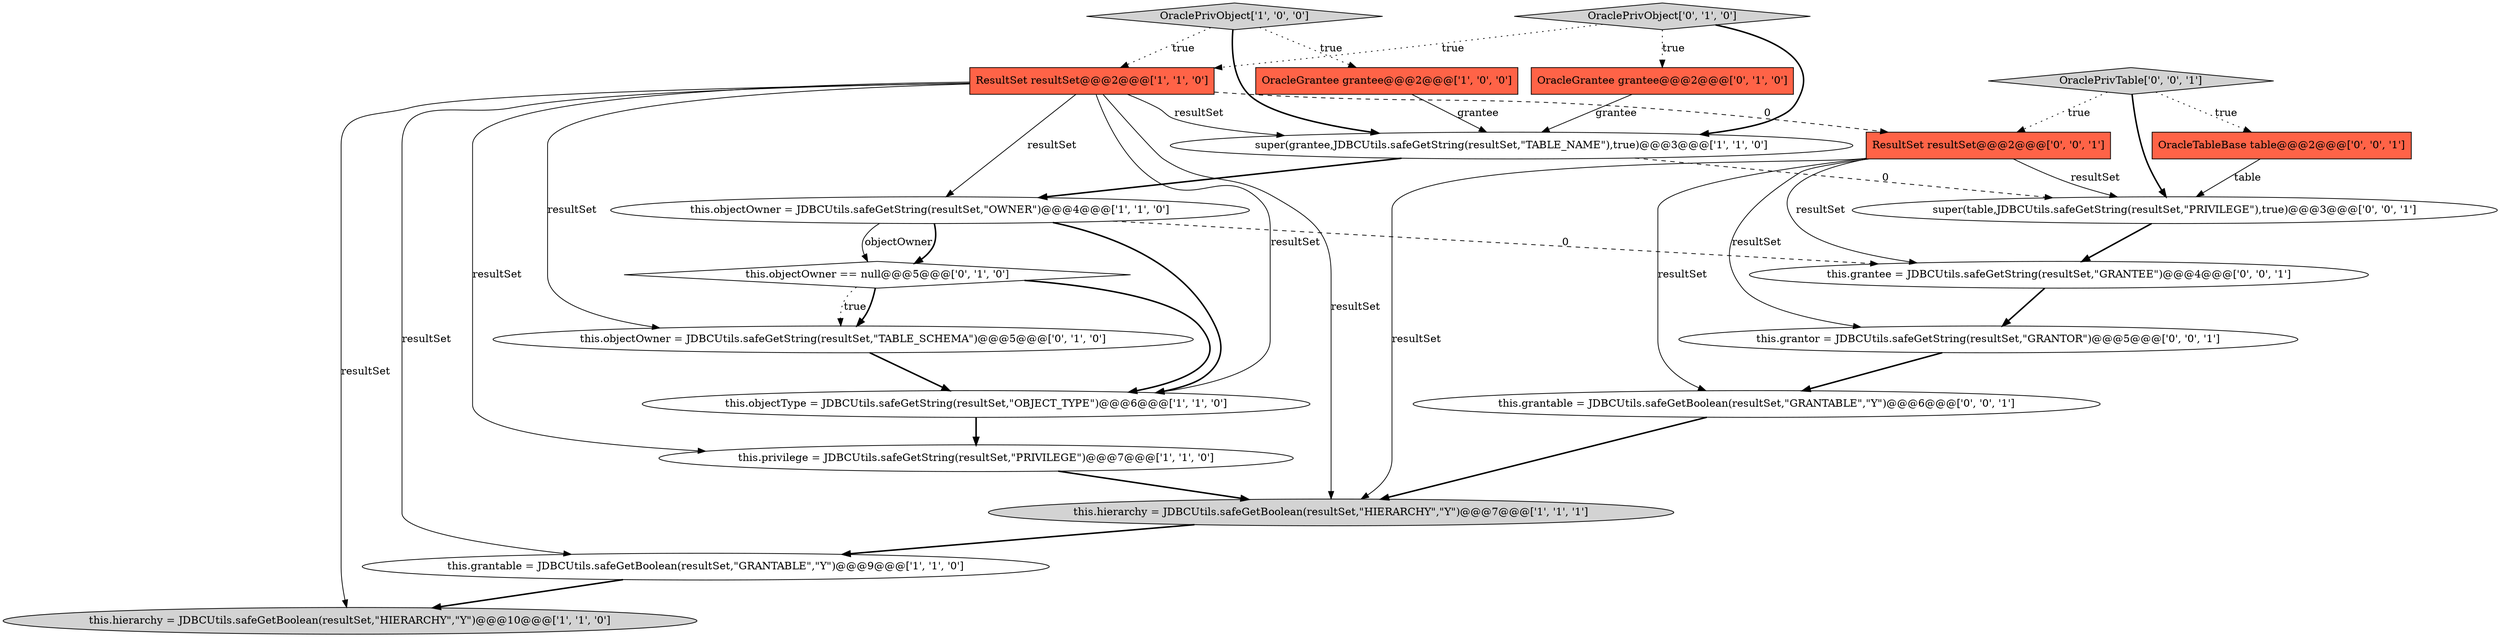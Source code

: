 digraph {
3 [style = filled, label = "OraclePrivObject['1', '0', '0']", fillcolor = lightgray, shape = diamond image = "AAA0AAABBB1BBB"];
20 [style = filled, label = "super(table,JDBCUtils.safeGetString(resultSet,\"PRIVILEGE\"),true)@@@3@@@['0', '0', '1']", fillcolor = white, shape = ellipse image = "AAA0AAABBB3BBB"];
9 [style = filled, label = "this.objectType = JDBCUtils.safeGetString(resultSet,\"OBJECT_TYPE\")@@@6@@@['1', '1', '0']", fillcolor = white, shape = ellipse image = "AAA0AAABBB1BBB"];
13 [style = filled, label = "this.objectOwner = JDBCUtils.safeGetString(resultSet,\"TABLE_SCHEMA\")@@@5@@@['0', '1', '0']", fillcolor = white, shape = ellipse image = "AAA1AAABBB2BBB"];
12 [style = filled, label = "OracleGrantee grantee@@@2@@@['0', '1', '0']", fillcolor = tomato, shape = box image = "AAA0AAABBB2BBB"];
2 [style = filled, label = "this.hierarchy = JDBCUtils.safeGetBoolean(resultSet,\"HIERARCHY\",\"Y\")@@@7@@@['1', '1', '1']", fillcolor = lightgray, shape = ellipse image = "AAA0AAABBB1BBB"];
19 [style = filled, label = "this.grantable = JDBCUtils.safeGetBoolean(resultSet,\"GRANTABLE\",\"Y\")@@@6@@@['0', '0', '1']", fillcolor = white, shape = ellipse image = "AAA0AAABBB3BBB"];
10 [style = filled, label = "this.objectOwner == null@@@5@@@['0', '1', '0']", fillcolor = white, shape = diamond image = "AAA0AAABBB2BBB"];
11 [style = filled, label = "OraclePrivObject['0', '1', '0']", fillcolor = lightgray, shape = diamond image = "AAA0AAABBB2BBB"];
17 [style = filled, label = "this.grantor = JDBCUtils.safeGetString(resultSet,\"GRANTOR\")@@@5@@@['0', '0', '1']", fillcolor = white, shape = ellipse image = "AAA0AAABBB3BBB"];
15 [style = filled, label = "OraclePrivTable['0', '0', '1']", fillcolor = lightgray, shape = diamond image = "AAA0AAABBB3BBB"];
0 [style = filled, label = "this.grantable = JDBCUtils.safeGetBoolean(resultSet,\"GRANTABLE\",\"Y\")@@@9@@@['1', '1', '0']", fillcolor = white, shape = ellipse image = "AAA0AAABBB1BBB"];
8 [style = filled, label = "this.objectOwner = JDBCUtils.safeGetString(resultSet,\"OWNER\")@@@4@@@['1', '1', '0']", fillcolor = white, shape = ellipse image = "AAA0AAABBB1BBB"];
5 [style = filled, label = "super(grantee,JDBCUtils.safeGetString(resultSet,\"TABLE_NAME\"),true)@@@3@@@['1', '1', '0']", fillcolor = white, shape = ellipse image = "AAA0AAABBB1BBB"];
14 [style = filled, label = "OracleTableBase table@@@2@@@['0', '0', '1']", fillcolor = tomato, shape = box image = "AAA0AAABBB3BBB"];
16 [style = filled, label = "this.grantee = JDBCUtils.safeGetString(resultSet,\"GRANTEE\")@@@4@@@['0', '0', '1']", fillcolor = white, shape = ellipse image = "AAA0AAABBB3BBB"];
7 [style = filled, label = "this.privilege = JDBCUtils.safeGetString(resultSet,\"PRIVILEGE\")@@@7@@@['1', '1', '0']", fillcolor = white, shape = ellipse image = "AAA0AAABBB1BBB"];
6 [style = filled, label = "this.hierarchy = JDBCUtils.safeGetBoolean(resultSet,\"HIERARCHY\",\"Y\")@@@10@@@['1', '1', '0']", fillcolor = lightgray, shape = ellipse image = "AAA0AAABBB1BBB"];
18 [style = filled, label = "ResultSet resultSet@@@2@@@['0', '0', '1']", fillcolor = tomato, shape = box image = "AAA0AAABBB3BBB"];
1 [style = filled, label = "OracleGrantee grantee@@@2@@@['1', '0', '0']", fillcolor = tomato, shape = box image = "AAA0AAABBB1BBB"];
4 [style = filled, label = "ResultSet resultSet@@@2@@@['1', '1', '0']", fillcolor = tomato, shape = box image = "AAA0AAABBB1BBB"];
0->6 [style = bold, label=""];
4->13 [style = solid, label="resultSet"];
8->16 [style = dashed, label="0"];
4->7 [style = solid, label="resultSet"];
18->19 [style = solid, label="resultSet"];
10->13 [style = dotted, label="true"];
5->8 [style = bold, label=""];
8->9 [style = bold, label=""];
20->16 [style = bold, label=""];
11->12 [style = dotted, label="true"];
1->5 [style = solid, label="grantee"];
4->0 [style = solid, label="resultSet"];
3->1 [style = dotted, label="true"];
10->9 [style = bold, label=""];
18->17 [style = solid, label="resultSet"];
17->19 [style = bold, label=""];
4->6 [style = solid, label="resultSet"];
8->10 [style = solid, label="objectOwner"];
15->18 [style = dotted, label="true"];
4->9 [style = solid, label="resultSet"];
18->16 [style = solid, label="resultSet"];
3->5 [style = bold, label=""];
9->7 [style = bold, label=""];
18->20 [style = solid, label="resultSet"];
4->5 [style = solid, label="resultSet"];
10->13 [style = bold, label=""];
3->4 [style = dotted, label="true"];
4->2 [style = solid, label="resultSet"];
5->20 [style = dashed, label="0"];
18->2 [style = solid, label="resultSet"];
15->20 [style = bold, label=""];
4->8 [style = solid, label="resultSet"];
11->4 [style = dotted, label="true"];
4->18 [style = dashed, label="0"];
2->0 [style = bold, label=""];
16->17 [style = bold, label=""];
19->2 [style = bold, label=""];
13->9 [style = bold, label=""];
15->14 [style = dotted, label="true"];
14->20 [style = solid, label="table"];
12->5 [style = solid, label="grantee"];
8->10 [style = bold, label=""];
11->5 [style = bold, label=""];
7->2 [style = bold, label=""];
}

